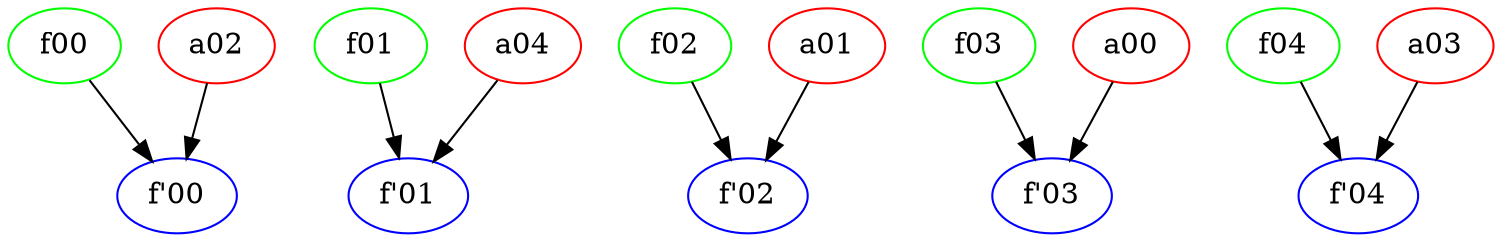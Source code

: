 digraph "Causal model" {
	f00 [color=green]
	"f'00" [color=blue]
	f01 [color=green]
	"f'01" [color=blue]
	f02 [color=green]
	"f'02" [color=blue]
	f03 [color=green]
	"f'03" [color=blue]
	f04 [color=green]
	"f'04" [color=blue]
	a00 [color=red]
	a01 [color=red]
	a02 [color=red]
	a03 [color=red]
	a04 [color=red]
	a02 -> "f'00"
	a04 -> "f'01"
	a01 -> "f'02"
	a00 -> "f'03"
	a03 -> "f'04"
	f00 -> "f'00"
	f01 -> "f'01"
	f02 -> "f'02"
	f03 -> "f'03"
	f04 -> "f'04"
}
